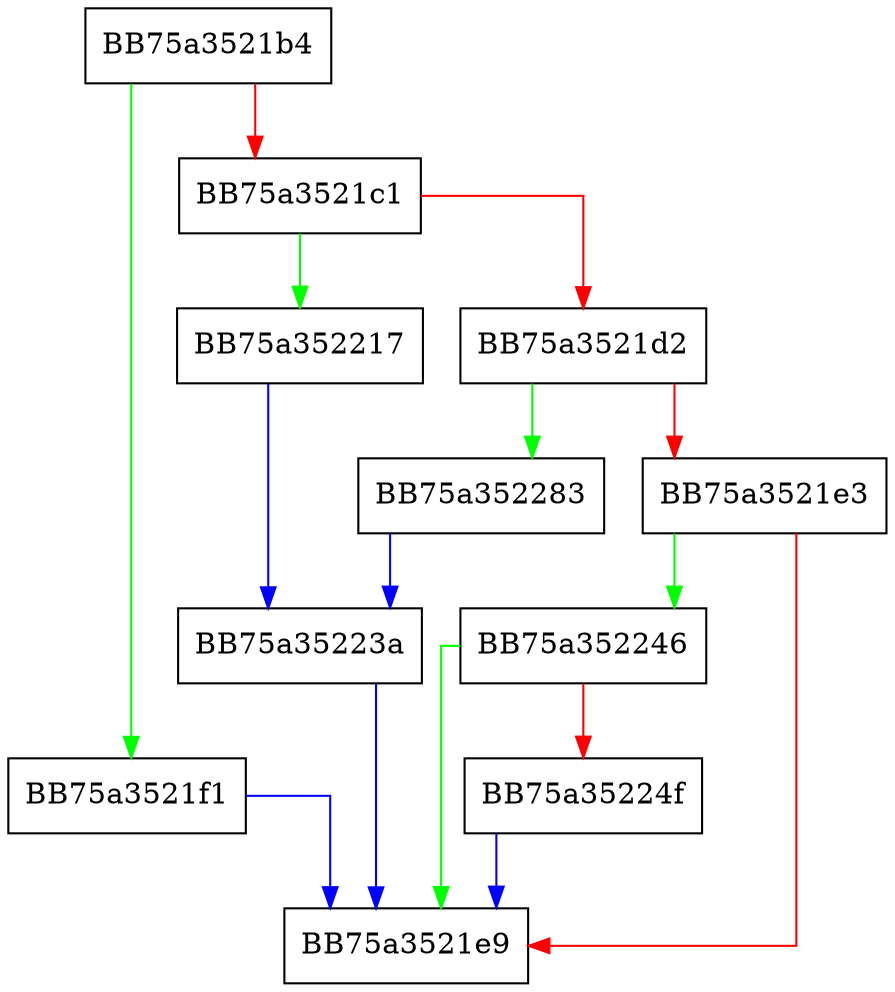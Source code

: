 digraph _validate_rfc_header_ext {
  node [shape="box"];
  graph [splines=ortho];
  BB75a3521b4 -> BB75a3521f1 [color="green"];
  BB75a3521b4 -> BB75a3521c1 [color="red"];
  BB75a3521c1 -> BB75a352217 [color="green"];
  BB75a3521c1 -> BB75a3521d2 [color="red"];
  BB75a3521d2 -> BB75a352283 [color="green"];
  BB75a3521d2 -> BB75a3521e3 [color="red"];
  BB75a3521e3 -> BB75a352246 [color="green"];
  BB75a3521e3 -> BB75a3521e9 [color="red"];
  BB75a3521f1 -> BB75a3521e9 [color="blue"];
  BB75a352217 -> BB75a35223a [color="blue"];
  BB75a35223a -> BB75a3521e9 [color="blue"];
  BB75a352246 -> BB75a3521e9 [color="green"];
  BB75a352246 -> BB75a35224f [color="red"];
  BB75a35224f -> BB75a3521e9 [color="blue"];
  BB75a352283 -> BB75a35223a [color="blue"];
}